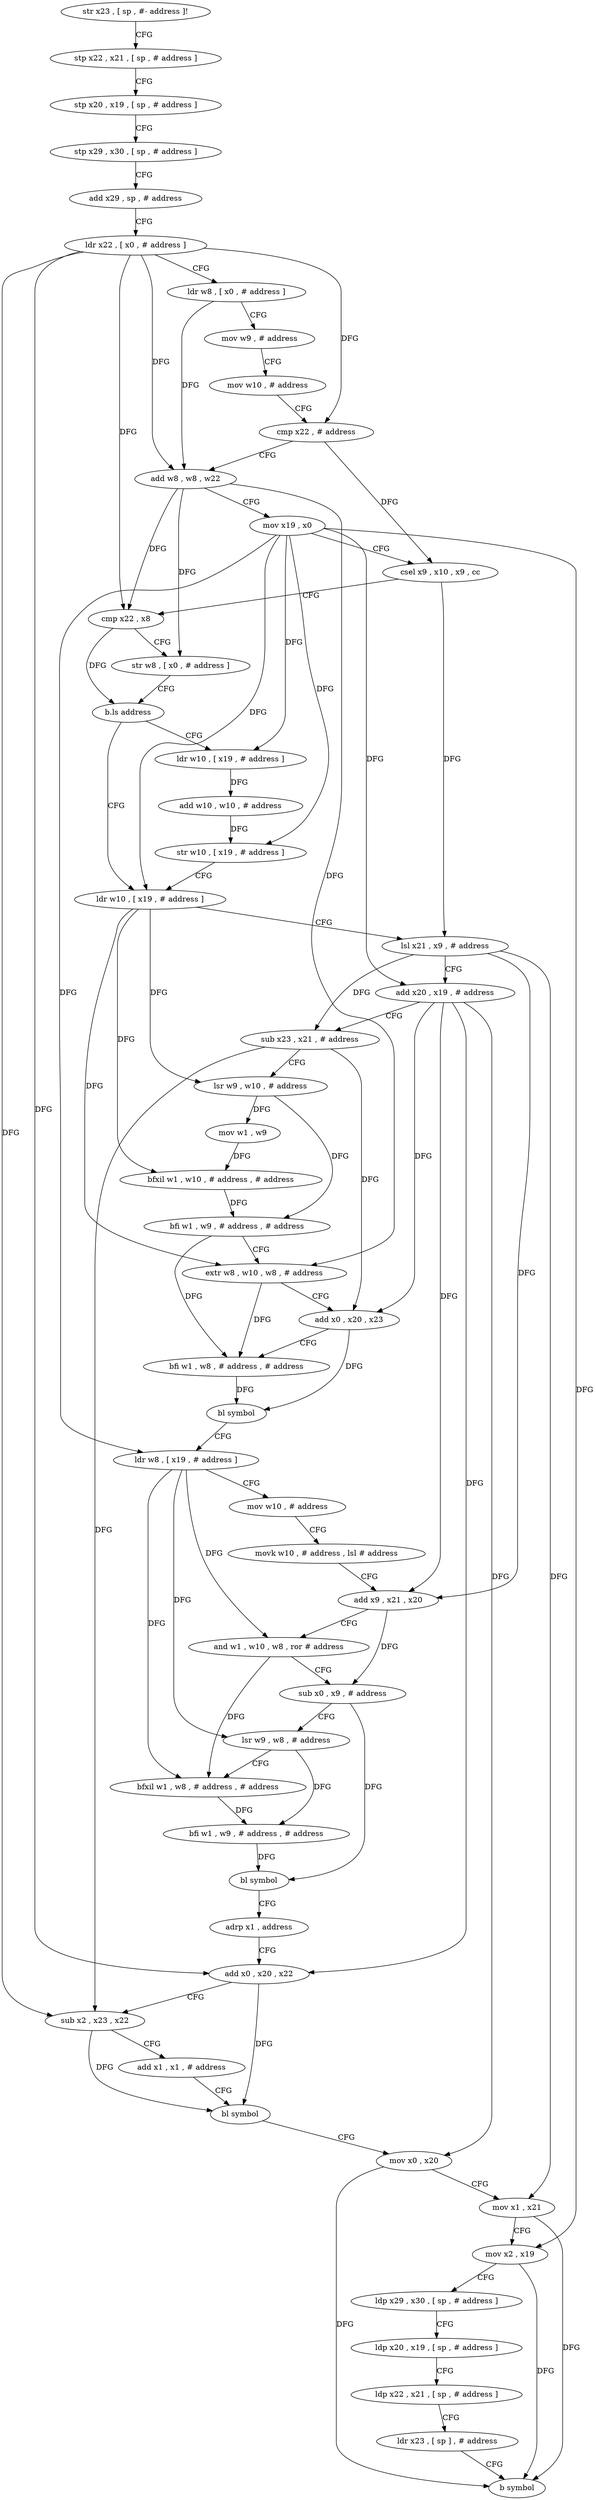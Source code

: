 digraph "func" {
"4233512" [label = "str x23 , [ sp , #- address ]!" ]
"4233516" [label = "stp x22 , x21 , [ sp , # address ]" ]
"4233520" [label = "stp x20 , x19 , [ sp , # address ]" ]
"4233524" [label = "stp x29 , x30 , [ sp , # address ]" ]
"4233528" [label = "add x29 , sp , # address" ]
"4233532" [label = "ldr x22 , [ x0 , # address ]" ]
"4233536" [label = "ldr w8 , [ x0 , # address ]" ]
"4233540" [label = "mov w9 , # address" ]
"4233544" [label = "mov w10 , # address" ]
"4233548" [label = "cmp x22 , # address" ]
"4233552" [label = "add w8 , w8 , w22" ]
"4233556" [label = "mov x19 , x0" ]
"4233560" [label = "csel x9 , x10 , x9 , cc" ]
"4233564" [label = "cmp x22 , x8" ]
"4233568" [label = "str w8 , [ x0 , # address ]" ]
"4233572" [label = "b.ls address" ]
"4233588" [label = "ldr w10 , [ x19 , # address ]" ]
"4233576" [label = "ldr w10 , [ x19 , # address ]" ]
"4233592" [label = "lsl x21 , x9 , # address" ]
"4233596" [label = "add x20 , x19 , # address" ]
"4233600" [label = "sub x23 , x21 , # address" ]
"4233604" [label = "lsr w9 , w10 , # address" ]
"4233608" [label = "mov w1 , w9" ]
"4233612" [label = "bfxil w1 , w10 , # address , # address" ]
"4233616" [label = "bfi w1 , w9 , # address , # address" ]
"4233620" [label = "extr w8 , w10 , w8 , # address" ]
"4233624" [label = "add x0 , x20 , x23" ]
"4233628" [label = "bfi w1 , w8 , # address , # address" ]
"4233632" [label = "bl symbol" ]
"4233636" [label = "ldr w8 , [ x19 , # address ]" ]
"4233640" [label = "mov w10 , # address" ]
"4233644" [label = "movk w10 , # address , lsl # address" ]
"4233648" [label = "add x9 , x21 , x20" ]
"4233652" [label = "and w1 , w10 , w8 , ror # address" ]
"4233656" [label = "sub x0 , x9 , # address" ]
"4233660" [label = "lsr w9 , w8 , # address" ]
"4233664" [label = "bfxil w1 , w8 , # address , # address" ]
"4233668" [label = "bfi w1 , w9 , # address , # address" ]
"4233672" [label = "bl symbol" ]
"4233676" [label = "adrp x1 , address" ]
"4233680" [label = "add x0 , x20 , x22" ]
"4233684" [label = "sub x2 , x23 , x22" ]
"4233688" [label = "add x1 , x1 , # address" ]
"4233692" [label = "bl symbol" ]
"4233696" [label = "mov x0 , x20" ]
"4233700" [label = "mov x1 , x21" ]
"4233704" [label = "mov x2 , x19" ]
"4233708" [label = "ldp x29 , x30 , [ sp , # address ]" ]
"4233712" [label = "ldp x20 , x19 , [ sp , # address ]" ]
"4233716" [label = "ldp x22 , x21 , [ sp , # address ]" ]
"4233720" [label = "ldr x23 , [ sp ] , # address" ]
"4233724" [label = "b symbol" ]
"4233580" [label = "add w10 , w10 , # address" ]
"4233584" [label = "str w10 , [ x19 , # address ]" ]
"4233512" -> "4233516" [ label = "CFG" ]
"4233516" -> "4233520" [ label = "CFG" ]
"4233520" -> "4233524" [ label = "CFG" ]
"4233524" -> "4233528" [ label = "CFG" ]
"4233528" -> "4233532" [ label = "CFG" ]
"4233532" -> "4233536" [ label = "CFG" ]
"4233532" -> "4233548" [ label = "DFG" ]
"4233532" -> "4233552" [ label = "DFG" ]
"4233532" -> "4233564" [ label = "DFG" ]
"4233532" -> "4233680" [ label = "DFG" ]
"4233532" -> "4233684" [ label = "DFG" ]
"4233536" -> "4233540" [ label = "CFG" ]
"4233536" -> "4233552" [ label = "DFG" ]
"4233540" -> "4233544" [ label = "CFG" ]
"4233544" -> "4233548" [ label = "CFG" ]
"4233548" -> "4233552" [ label = "CFG" ]
"4233548" -> "4233560" [ label = "DFG" ]
"4233552" -> "4233556" [ label = "CFG" ]
"4233552" -> "4233564" [ label = "DFG" ]
"4233552" -> "4233568" [ label = "DFG" ]
"4233552" -> "4233620" [ label = "DFG" ]
"4233556" -> "4233560" [ label = "CFG" ]
"4233556" -> "4233588" [ label = "DFG" ]
"4233556" -> "4233596" [ label = "DFG" ]
"4233556" -> "4233636" [ label = "DFG" ]
"4233556" -> "4233704" [ label = "DFG" ]
"4233556" -> "4233576" [ label = "DFG" ]
"4233556" -> "4233584" [ label = "DFG" ]
"4233560" -> "4233564" [ label = "CFG" ]
"4233560" -> "4233592" [ label = "DFG" ]
"4233564" -> "4233568" [ label = "CFG" ]
"4233564" -> "4233572" [ label = "DFG" ]
"4233568" -> "4233572" [ label = "CFG" ]
"4233572" -> "4233588" [ label = "CFG" ]
"4233572" -> "4233576" [ label = "CFG" ]
"4233588" -> "4233592" [ label = "CFG" ]
"4233588" -> "4233604" [ label = "DFG" ]
"4233588" -> "4233612" [ label = "DFG" ]
"4233588" -> "4233620" [ label = "DFG" ]
"4233576" -> "4233580" [ label = "DFG" ]
"4233592" -> "4233596" [ label = "CFG" ]
"4233592" -> "4233600" [ label = "DFG" ]
"4233592" -> "4233648" [ label = "DFG" ]
"4233592" -> "4233700" [ label = "DFG" ]
"4233596" -> "4233600" [ label = "CFG" ]
"4233596" -> "4233624" [ label = "DFG" ]
"4233596" -> "4233648" [ label = "DFG" ]
"4233596" -> "4233680" [ label = "DFG" ]
"4233596" -> "4233696" [ label = "DFG" ]
"4233600" -> "4233604" [ label = "CFG" ]
"4233600" -> "4233624" [ label = "DFG" ]
"4233600" -> "4233684" [ label = "DFG" ]
"4233604" -> "4233608" [ label = "DFG" ]
"4233604" -> "4233616" [ label = "DFG" ]
"4233608" -> "4233612" [ label = "DFG" ]
"4233612" -> "4233616" [ label = "DFG" ]
"4233616" -> "4233620" [ label = "CFG" ]
"4233616" -> "4233628" [ label = "DFG" ]
"4233620" -> "4233624" [ label = "CFG" ]
"4233620" -> "4233628" [ label = "DFG" ]
"4233624" -> "4233628" [ label = "CFG" ]
"4233624" -> "4233632" [ label = "DFG" ]
"4233628" -> "4233632" [ label = "DFG" ]
"4233632" -> "4233636" [ label = "CFG" ]
"4233636" -> "4233640" [ label = "CFG" ]
"4233636" -> "4233652" [ label = "DFG" ]
"4233636" -> "4233660" [ label = "DFG" ]
"4233636" -> "4233664" [ label = "DFG" ]
"4233640" -> "4233644" [ label = "CFG" ]
"4233644" -> "4233648" [ label = "CFG" ]
"4233648" -> "4233652" [ label = "CFG" ]
"4233648" -> "4233656" [ label = "DFG" ]
"4233652" -> "4233656" [ label = "CFG" ]
"4233652" -> "4233664" [ label = "DFG" ]
"4233656" -> "4233660" [ label = "CFG" ]
"4233656" -> "4233672" [ label = "DFG" ]
"4233660" -> "4233664" [ label = "CFG" ]
"4233660" -> "4233668" [ label = "DFG" ]
"4233664" -> "4233668" [ label = "DFG" ]
"4233668" -> "4233672" [ label = "DFG" ]
"4233672" -> "4233676" [ label = "CFG" ]
"4233676" -> "4233680" [ label = "CFG" ]
"4233680" -> "4233684" [ label = "CFG" ]
"4233680" -> "4233692" [ label = "DFG" ]
"4233684" -> "4233688" [ label = "CFG" ]
"4233684" -> "4233692" [ label = "DFG" ]
"4233688" -> "4233692" [ label = "CFG" ]
"4233692" -> "4233696" [ label = "CFG" ]
"4233696" -> "4233700" [ label = "CFG" ]
"4233696" -> "4233724" [ label = "DFG" ]
"4233700" -> "4233704" [ label = "CFG" ]
"4233700" -> "4233724" [ label = "DFG" ]
"4233704" -> "4233708" [ label = "CFG" ]
"4233704" -> "4233724" [ label = "DFG" ]
"4233708" -> "4233712" [ label = "CFG" ]
"4233712" -> "4233716" [ label = "CFG" ]
"4233716" -> "4233720" [ label = "CFG" ]
"4233720" -> "4233724" [ label = "CFG" ]
"4233580" -> "4233584" [ label = "DFG" ]
"4233584" -> "4233588" [ label = "CFG" ]
}
